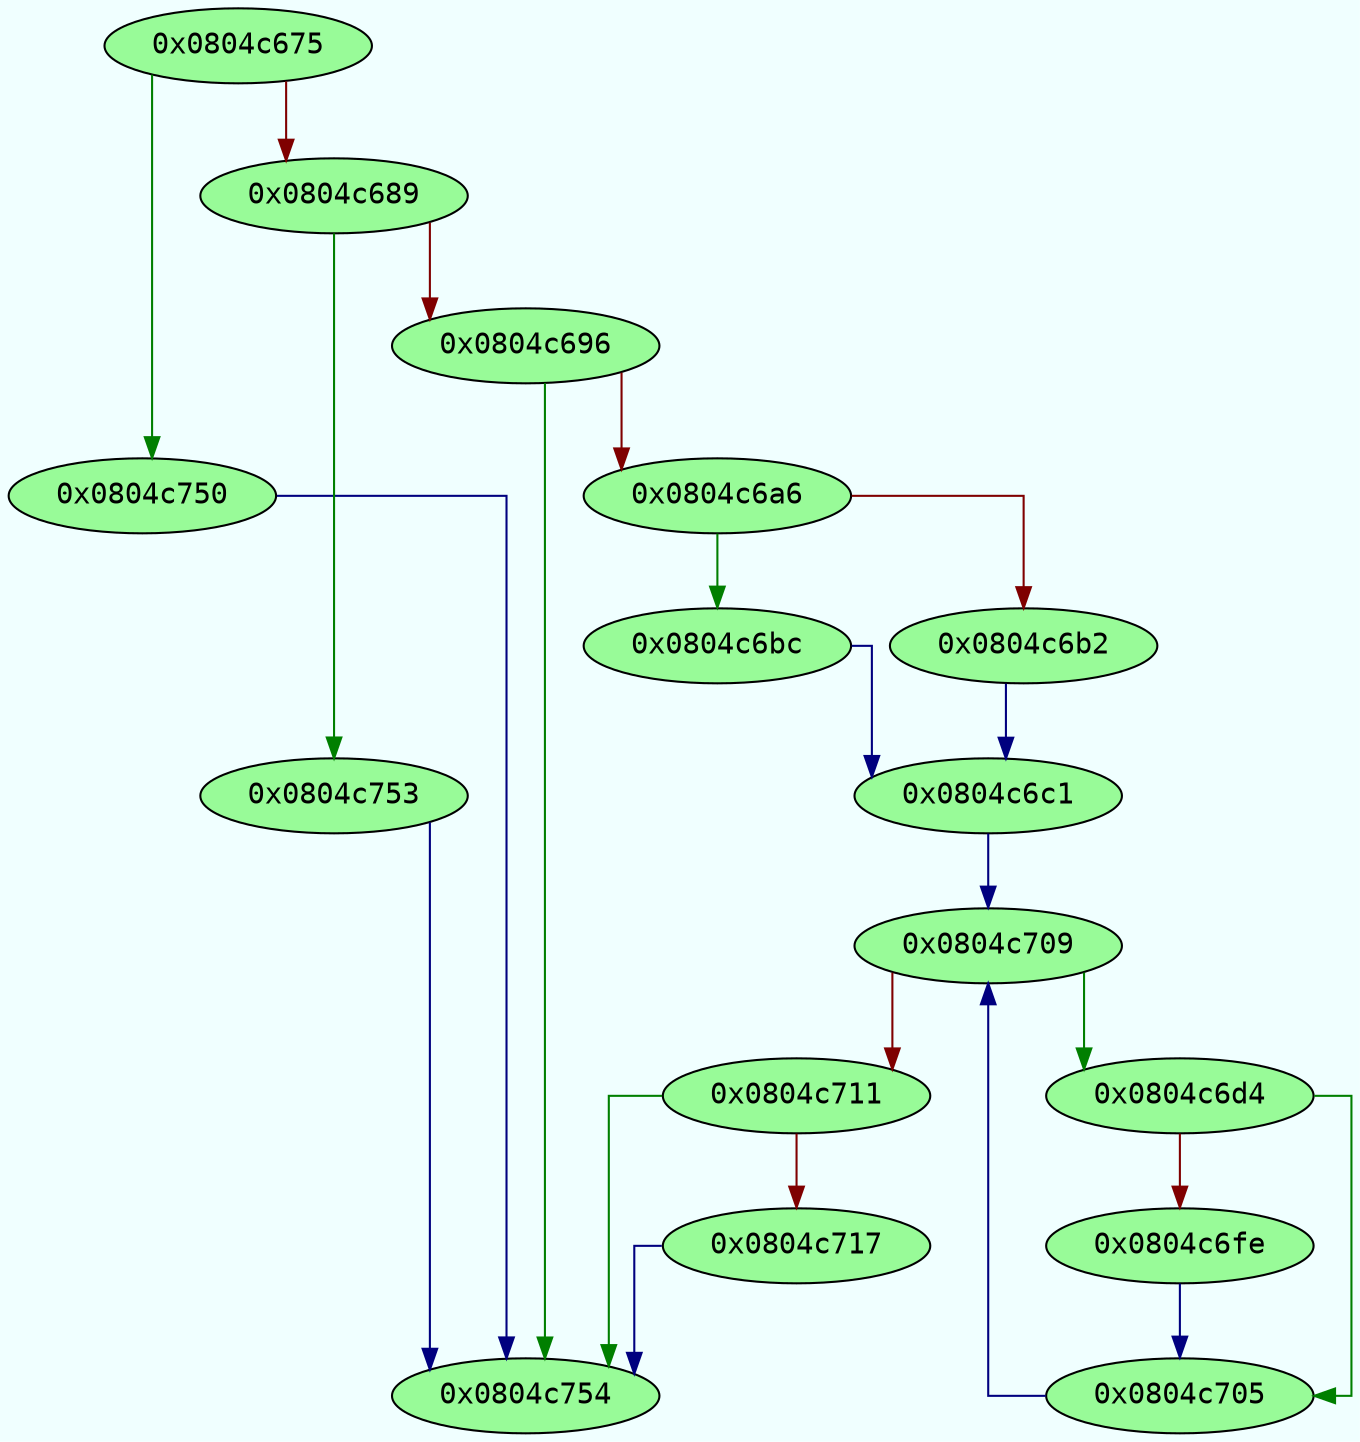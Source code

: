 digraph code {
	graph [bgcolor=azure fontsize=8 fontname="Courier" splines="ortho"];
	node [fillcolor=gray style=filled];
	edge [arrowhead="normal"];
	"0x0804c675" -> "0x0804c750" [color="#007f00"];
	"0x0804c675" -> "0x0804c689" [color="#7f0000"];
	"0x0804c675" [URL="sym.optimize/0x0804c675", fillcolor="palegreen",color="black", fontname="Courier",label="0x0804c675"]
	"0x0804c689" -> "0x0804c753" [color="#007f00"];
	"0x0804c689" -> "0x0804c696" [color="#7f0000"];
	"0x0804c689" [URL="sym.optimize/0x0804c689", fillcolor="palegreen",color="black", fontname="Courier",label="0x0804c689"]
	"0x0804c696" -> "0x0804c754" [color="#007f00"];
	"0x0804c696" -> "0x0804c6a6" [color="#7f0000"];
	"0x0804c696" [URL="sym.optimize/0x0804c696", fillcolor="palegreen",color="black", fontname="Courier",label="0x0804c696"]
	"0x0804c6a6" -> "0x0804c6bc" [color="#007f00"];
	"0x0804c6a6" -> "0x0804c6b2" [color="#7f0000"];
	"0x0804c6a6" [URL="sym.optimize/0x0804c6a6", fillcolor="palegreen",color="black", fontname="Courier",label="0x0804c6a6"]
	"0x0804c6b2" -> "0x0804c6c1" [color="#00007f"];
	"0x0804c6b2" [URL="sym.optimize/0x0804c6b2", fillcolor="palegreen",color="black", fontname="Courier",label="0x0804c6b2"]
	"0x0804c6bc" -> "0x0804c6c1" [color="#00007f"];
	"0x0804c6bc" [URL="sym.optimize/0x0804c6bc", fillcolor="palegreen",color="black", fontname="Courier",label="0x0804c6bc"]
	"0x0804c6c1" -> "0x0804c709" [color="#00007f"];
	"0x0804c6c1" [URL="sym.optimize/0x0804c6c1", fillcolor="palegreen",color="black", fontname="Courier",label="0x0804c6c1"]
	"0x0804c6d4" -> "0x0804c705" [color="#007f00"];
	"0x0804c6d4" -> "0x0804c6fe" [color="#7f0000"];
	"0x0804c6d4" [URL="sym.optimize/0x0804c6d4", fillcolor="palegreen",color="black", fontname="Courier",label="0x0804c6d4"]
	"0x0804c6fe" -> "0x0804c705" [color="#00007f"];
	"0x0804c6fe" [URL="sym.optimize/0x0804c6fe", fillcolor="palegreen",color="black", fontname="Courier",label="0x0804c6fe"]
	"0x0804c705" -> "0x0804c709" [color="#00007f"];
	"0x0804c705" [URL="sym.optimize/0x0804c705", fillcolor="palegreen",color="black", fontname="Courier",label="0x0804c705"]
	"0x0804c709" -> "0x0804c6d4" [color="#007f00"];
	"0x0804c709" -> "0x0804c711" [color="#7f0000"];
	"0x0804c709" [URL="sym.optimize/0x0804c709", fillcolor="palegreen",color="black", fontname="Courier",label="0x0804c709"]
	"0x0804c711" -> "0x0804c754" [color="#007f00"];
	"0x0804c711" -> "0x0804c717" [color="#7f0000"];
	"0x0804c711" [URL="sym.optimize/0x0804c711", fillcolor="palegreen",color="black", fontname="Courier",label="0x0804c711"]
	"0x0804c717" -> "0x0804c754" [color="#00007f"];
	"0x0804c717" [URL="sym.optimize/0x0804c717", fillcolor="palegreen",color="black", fontname="Courier",label="0x0804c717"]
	"0x0804c750" -> "0x0804c754" [color="#00007f"];
	"0x0804c750" [URL="sym.optimize/0x0804c750", fillcolor="palegreen",color="black", fontname="Courier",label="0x0804c750"]
	"0x0804c753" -> "0x0804c754" [color="#00007f"];
	"0x0804c753" [URL="sym.optimize/0x0804c753", fillcolor="palegreen",color="black", fontname="Courier",label="0x0804c753"]
	"0x0804c754" [URL="sym.optimize/0x0804c754", fillcolor="palegreen",color="black", fontname="Courier",label="0x0804c754"]
}
